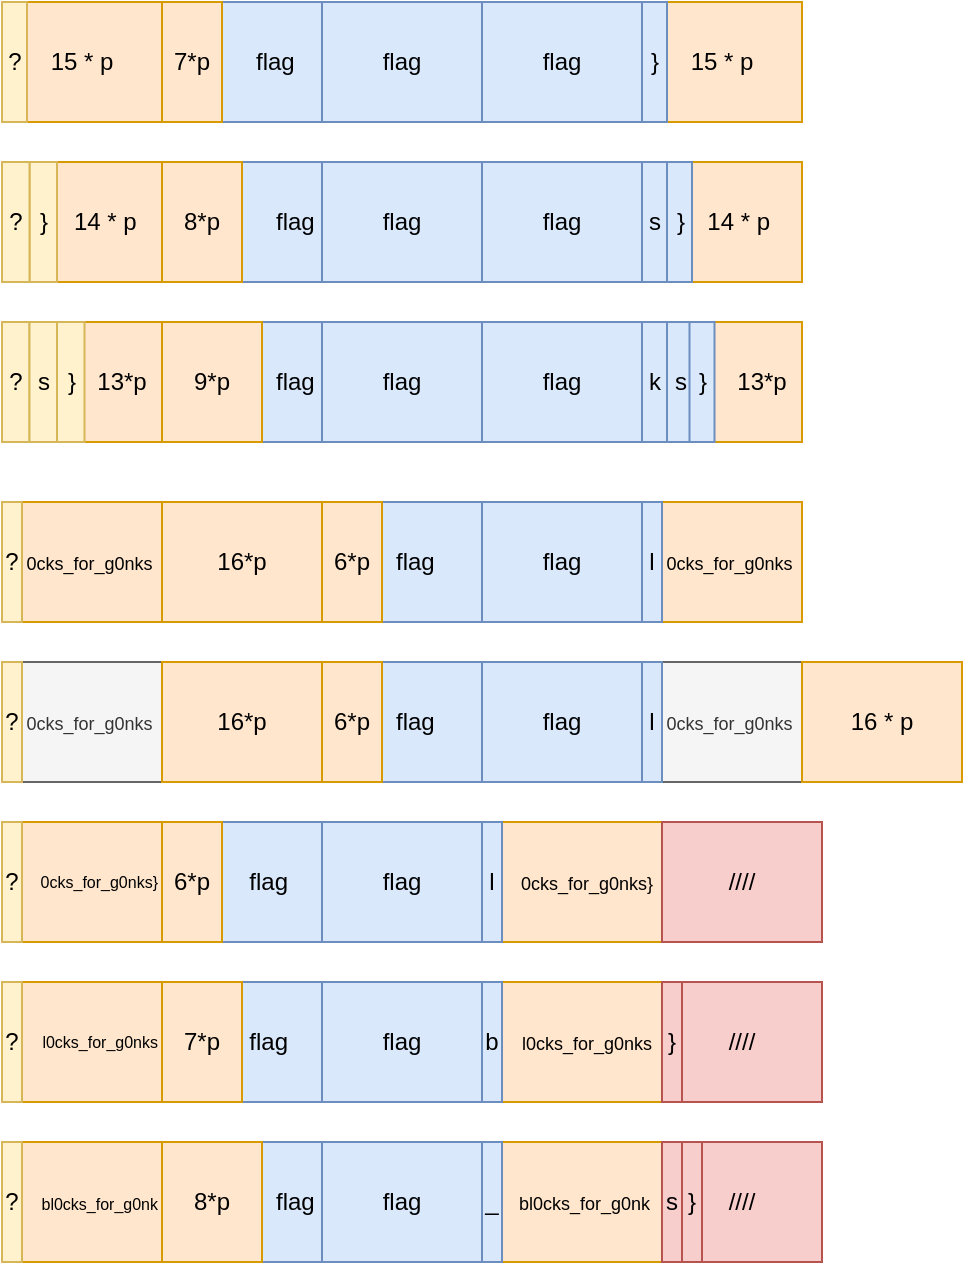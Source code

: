 <mxfile version="14.4.2" type="device"><diagram id="PCv9fxmg3OPMhEuLb7V7" name="Page-1"><mxGraphModel dx="1185" dy="659" grid="1" gridSize="10" guides="1" tooltips="1" connect="1" arrows="1" fold="1" page="1" pageScale="1" pageWidth="850" pageHeight="1100" math="0" shadow="0"><root><mxCell id="0"/><mxCell id="1" parent="0"/><mxCell id="RDXtJHihWXVRHGC2nLWg-6" value="&lt;div&gt;15 * p&lt;/div&gt;" style="rounded=0;whiteSpace=wrap;html=1;fillColor=#ffe6cc;strokeColor=#d79b00;" vertex="1" parent="1"><mxGeometry x="190" y="280" width="80" height="60" as="geometry"/></mxCell><mxCell id="RDXtJHihWXVRHGC2nLWg-7" value="&amp;nbsp; &amp;nbsp;&amp;nbsp; &amp;nbsp;&amp;nbsp; &amp;nbsp; flag" style="rounded=0;whiteSpace=wrap;html=1;fillColor=#dae8fc;strokeColor=#6c8ebf;" vertex="1" parent="1"><mxGeometry x="270" y="280" width="80" height="60" as="geometry"/></mxCell><mxCell id="RDXtJHihWXVRHGC2nLWg-8" value="&lt;div&gt;flag&lt;/div&gt;" style="rounded=0;whiteSpace=wrap;html=1;fillColor=#dae8fc;strokeColor=#6c8ebf;" vertex="1" parent="1"><mxGeometry x="350" y="280" width="80" height="60" as="geometry"/></mxCell><mxCell id="RDXtJHihWXVRHGC2nLWg-9" value="flag" style="rounded=0;whiteSpace=wrap;html=1;fillColor=#dae8fc;strokeColor=#6c8ebf;" vertex="1" parent="1"><mxGeometry x="430" y="280" width="80" height="60" as="geometry"/></mxCell><mxCell id="RDXtJHihWXVRHGC2nLWg-10" value="&lt;div&gt;15 * p&lt;/div&gt;" style="rounded=0;whiteSpace=wrap;html=1;fillColor=#ffe6cc;strokeColor=#d79b00;" vertex="1" parent="1"><mxGeometry x="510" y="280" width="80" height="60" as="geometry"/></mxCell><mxCell id="RDXtJHihWXVRHGC2nLWg-19" value="7*p" style="rounded=0;whiteSpace=wrap;html=1;fillColor=#ffe6cc;strokeColor=#d79b00;" vertex="1" parent="1"><mxGeometry x="270" y="280" width="30" height="60" as="geometry"/></mxCell><mxCell id="RDXtJHihWXVRHGC2nLWg-27" value="}" style="rounded=0;whiteSpace=wrap;html=1;fillColor=#dae8fc;strokeColor=#6c8ebf;" vertex="1" parent="1"><mxGeometry x="510" y="280" width="12.5" height="60" as="geometry"/></mxCell><mxCell id="RDXtJHihWXVRHGC2nLWg-28" value="?" style="rounded=0;whiteSpace=wrap;html=1;fillColor=#ffe6cc;strokeColor=#d79b00;" vertex="1" parent="1"><mxGeometry x="190" y="280" width="12.5" height="60" as="geometry"/></mxCell><mxCell id="RDXtJHihWXVRHGC2nLWg-29" value="&lt;div&gt;&amp;nbsp;&amp;nbsp;&amp;nbsp;&amp;nbsp;&amp;nbsp;&amp;nbsp; 14 * p&lt;/div&gt;" style="rounded=0;whiteSpace=wrap;html=1;fillColor=#ffe6cc;strokeColor=#d79b00;" vertex="1" parent="1"><mxGeometry x="190" y="360" width="80" height="60" as="geometry"/></mxCell><mxCell id="RDXtJHihWXVRHGC2nLWg-30" value="&lt;div&gt;flag&lt;/div&gt;" style="rounded=0;whiteSpace=wrap;html=1;fillColor=#dae8fc;strokeColor=#6c8ebf;" vertex="1" parent="1"><mxGeometry x="350" y="360" width="80" height="60" as="geometry"/></mxCell><mxCell id="RDXtJHihWXVRHGC2nLWg-31" value="flag" style="rounded=0;whiteSpace=wrap;html=1;fillColor=#dae8fc;strokeColor=#6c8ebf;" vertex="1" parent="1"><mxGeometry x="430" y="360" width="80" height="60" as="geometry"/></mxCell><mxCell id="RDXtJHihWXVRHGC2nLWg-32" value="&lt;div&gt;&amp;nbsp;&amp;nbsp;&amp;nbsp;&amp;nbsp; 14 * p&lt;/div&gt;" style="rounded=0;whiteSpace=wrap;html=1;fillColor=#ffe6cc;strokeColor=#d79b00;" vertex="1" parent="1"><mxGeometry x="510" y="360" width="80" height="60" as="geometry"/></mxCell><mxCell id="RDXtJHihWXVRHGC2nLWg-34" value="s" style="rounded=0;whiteSpace=wrap;html=1;fillColor=#dae8fc;strokeColor=#6c8ebf;" vertex="1" parent="1"><mxGeometry x="510" y="360" width="12.5" height="60" as="geometry"/></mxCell><mxCell id="RDXtJHihWXVRHGC2nLWg-35" value="?" style="rounded=0;whiteSpace=wrap;html=1;fillColor=#ffe6cc;strokeColor=#d79b00;" vertex="1" parent="1"><mxGeometry x="190" y="360" width="13.75" height="60" as="geometry"/></mxCell><mxCell id="RDXtJHihWXVRHGC2nLWg-36" value="&amp;nbsp; &amp;nbsp;&amp;nbsp; &amp;nbsp;&amp;nbsp; &amp;nbsp;&amp;nbsp;&amp;nbsp;&amp;nbsp;&amp;nbsp;&amp;nbsp;&amp;nbsp; flag" style="rounded=0;whiteSpace=wrap;html=1;fillColor=#dae8fc;strokeColor=#6c8ebf;" vertex="1" parent="1"><mxGeometry x="270" y="360" width="80" height="60" as="geometry"/></mxCell><mxCell id="RDXtJHihWXVRHGC2nLWg-33" value="8*p" style="rounded=0;whiteSpace=wrap;html=1;fillColor=#ffe6cc;strokeColor=#d79b00;" vertex="1" parent="1"><mxGeometry x="270" y="360" width="40" height="60" as="geometry"/></mxCell><mxCell id="RDXtJHihWXVRHGC2nLWg-37" value="}" style="rounded=0;whiteSpace=wrap;html=1;fillColor=#fff2cc;strokeColor=#d6b656;" vertex="1" parent="1"><mxGeometry x="203.75" y="360" width="13.75" height="60" as="geometry"/></mxCell><mxCell id="RDXtJHihWXVRHGC2nLWg-38" value="&lt;div&gt;&amp;nbsp;&amp;nbsp;&amp;nbsp;&amp;nbsp;&amp;nbsp;&amp;nbsp;&amp;nbsp;&amp;nbsp;&amp;nbsp;&amp;nbsp;&amp;nbsp; 13*p&lt;/div&gt;" style="rounded=0;whiteSpace=wrap;html=1;fillColor=#ffe6cc;strokeColor=#d79b00;" vertex="1" parent="1"><mxGeometry x="190" y="440" width="80" height="60" as="geometry"/></mxCell><mxCell id="RDXtJHihWXVRHGC2nLWg-39" value="&lt;div&gt;flag&lt;/div&gt;" style="rounded=0;whiteSpace=wrap;html=1;fillColor=#dae8fc;strokeColor=#6c8ebf;" vertex="1" parent="1"><mxGeometry x="350" y="440" width="80" height="60" as="geometry"/></mxCell><mxCell id="RDXtJHihWXVRHGC2nLWg-40" value="flag" style="rounded=0;whiteSpace=wrap;html=1;fillColor=#dae8fc;strokeColor=#6c8ebf;" vertex="1" parent="1"><mxGeometry x="430" y="440" width="80" height="60" as="geometry"/></mxCell><mxCell id="RDXtJHihWXVRHGC2nLWg-41" value="&amp;nbsp;&amp;nbsp;&amp;nbsp;&amp;nbsp;&amp;nbsp;&amp;nbsp;&amp;nbsp;&amp;nbsp;&amp;nbsp;&amp;nbsp;&amp;nbsp; 13*p" style="rounded=0;whiteSpace=wrap;html=1;fillColor=#ffe6cc;strokeColor=#d79b00;" vertex="1" parent="1"><mxGeometry x="510" y="440" width="80" height="60" as="geometry"/></mxCell><mxCell id="RDXtJHihWXVRHGC2nLWg-42" value="k" style="rounded=0;whiteSpace=wrap;html=1;fillColor=#dae8fc;strokeColor=#6c8ebf;" vertex="1" parent="1"><mxGeometry x="510" y="440" width="12.5" height="60" as="geometry"/></mxCell><mxCell id="RDXtJHihWXVRHGC2nLWg-43" value="?" style="rounded=0;whiteSpace=wrap;html=1;fillColor=#fff2cc;strokeColor=#d6b656;" vertex="1" parent="1"><mxGeometry x="190" y="440" width="13.75" height="60" as="geometry"/></mxCell><mxCell id="RDXtJHihWXVRHGC2nLWg-44" value="&amp;nbsp; &amp;nbsp;&amp;nbsp; &amp;nbsp;&amp;nbsp; &amp;nbsp;&amp;nbsp;&amp;nbsp;&amp;nbsp;&amp;nbsp;&amp;nbsp;&amp;nbsp; flag" style="rounded=0;whiteSpace=wrap;html=1;fillColor=#dae8fc;strokeColor=#6c8ebf;" vertex="1" parent="1"><mxGeometry x="270" y="440" width="80" height="60" as="geometry"/></mxCell><mxCell id="RDXtJHihWXVRHGC2nLWg-45" value="9*p" style="rounded=0;whiteSpace=wrap;html=1;fillColor=#ffe6cc;strokeColor=#d79b00;" vertex="1" parent="1"><mxGeometry x="270" y="440" width="50" height="60" as="geometry"/></mxCell><mxCell id="RDXtJHihWXVRHGC2nLWg-46" value="s" style="rounded=0;whiteSpace=wrap;html=1;fillColor=#fff2cc;strokeColor=#d6b656;" vertex="1" parent="1"><mxGeometry x="203.75" y="440" width="13.75" height="60" as="geometry"/></mxCell><mxCell id="RDXtJHihWXVRHGC2nLWg-47" value="s" style="rounded=0;whiteSpace=wrap;html=1;fillColor=#dae8fc;strokeColor=#6c8ebf;" vertex="1" parent="1"><mxGeometry x="522.5" y="440" width="12.5" height="60" as="geometry"/></mxCell><mxCell id="RDXtJHihWXVRHGC2nLWg-48" value="}" style="rounded=0;whiteSpace=wrap;html=1;fillColor=#dae8fc;strokeColor=#6c8ebf;" vertex="1" parent="1"><mxGeometry x="522.5" y="360" width="12.5" height="60" as="geometry"/></mxCell><mxCell id="RDXtJHihWXVRHGC2nLWg-49" value="}" style="rounded=0;whiteSpace=wrap;html=1;fillColor=#dae8fc;strokeColor=#6c8ebf;" vertex="1" parent="1"><mxGeometry x="533.75" y="440" width="12.5" height="60" as="geometry"/></mxCell><mxCell id="RDXtJHihWXVRHGC2nLWg-50" value="}" style="rounded=0;whiteSpace=wrap;html=1;fillColor=#fff2cc;strokeColor=#d6b656;" vertex="1" parent="1"><mxGeometry x="217.5" y="440" width="13.75" height="60" as="geometry"/></mxCell><mxCell id="RDXtJHihWXVRHGC2nLWg-51" value="?" style="rounded=0;whiteSpace=wrap;html=1;fillColor=#fff2cc;strokeColor=#d6b656;" vertex="1" parent="1"><mxGeometry x="190" y="280" width="12.5" height="60" as="geometry"/></mxCell><mxCell id="RDXtJHihWXVRHGC2nLWg-52" value="?" style="rounded=0;whiteSpace=wrap;html=1;fillColor=#fff2cc;strokeColor=#d6b656;" vertex="1" parent="1"><mxGeometry x="190" y="360" width="13.75" height="60" as="geometry"/></mxCell><mxCell id="RDXtJHihWXVRHGC2nLWg-53" value="&lt;font style=&quot;font-size: 9px&quot;&gt;&amp;nbsp;&amp;nbsp; &lt;font style=&quot;font-size: 9px&quot;&gt;0cks_for_g0nks&lt;/font&gt;&lt;/font&gt;" style="rounded=0;whiteSpace=wrap;html=1;fillColor=#ffe6cc;strokeColor=#d79b00;" vertex="1" parent="1"><mxGeometry x="190" y="530" width="80" height="60" as="geometry"/></mxCell><mxCell id="RDXtJHihWXVRHGC2nLWg-54" value="&amp;nbsp;&amp;nbsp;&amp;nbsp; flag" style="rounded=0;whiteSpace=wrap;html=1;fillColor=#dae8fc;strokeColor=#6c8ebf;" vertex="1" parent="1"><mxGeometry x="350" y="530" width="80" height="60" as="geometry"/></mxCell><mxCell id="RDXtJHihWXVRHGC2nLWg-55" value="flag" style="rounded=0;whiteSpace=wrap;html=1;fillColor=#dae8fc;strokeColor=#6c8ebf;" vertex="1" parent="1"><mxGeometry x="430" y="530" width="80" height="60" as="geometry"/></mxCell><mxCell id="RDXtJHihWXVRHGC2nLWg-56" value="&lt;font style=&quot;font-size: 9px&quot;&gt;&amp;nbsp;&amp;nbsp; 0cks_for_g0nks&lt;br&gt;&lt;/font&gt;" style="rounded=0;whiteSpace=wrap;html=1;fillColor=#ffe6cc;strokeColor=#d79b00;" vertex="1" parent="1"><mxGeometry x="510" y="530" width="80" height="60" as="geometry"/></mxCell><mxCell id="RDXtJHihWXVRHGC2nLWg-59" value="&amp;nbsp; &amp;nbsp;&amp;nbsp; &amp;nbsp;&amp;nbsp; &amp;nbsp;&amp;nbsp;&amp;nbsp;&amp;nbsp;&amp;nbsp;&amp;nbsp;&amp;nbsp; flag" style="rounded=0;whiteSpace=wrap;html=1;fillColor=#dae8fc;strokeColor=#6c8ebf;" vertex="1" parent="1"><mxGeometry x="270" y="530" width="80" height="60" as="geometry"/></mxCell><mxCell id="RDXtJHihWXVRHGC2nLWg-60" value="16*p" style="rounded=0;whiteSpace=wrap;html=1;fillColor=#ffe6cc;strokeColor=#d79b00;" vertex="1" parent="1"><mxGeometry x="270" y="530" width="80" height="60" as="geometry"/></mxCell><mxCell id="RDXtJHihWXVRHGC2nLWg-65" value="?" style="rounded=0;whiteSpace=wrap;html=1;fillColor=#fff2cc;strokeColor=#d6b656;" vertex="1" parent="1"><mxGeometry x="190" y="530" width="10" height="60" as="geometry"/></mxCell><mxCell id="RDXtJHihWXVRHGC2nLWg-66" value="l" style="rounded=0;whiteSpace=wrap;html=1;fillColor=#dae8fc;strokeColor=#6c8ebf;" vertex="1" parent="1"><mxGeometry x="510" y="530" width="10" height="60" as="geometry"/></mxCell><mxCell id="RDXtJHihWXVRHGC2nLWg-67" value="6*p" style="rounded=0;whiteSpace=wrap;html=1;fillColor=#ffe6cc;strokeColor=#d79b00;" vertex="1" parent="1"><mxGeometry x="350" y="530" width="30" height="60" as="geometry"/></mxCell><mxCell id="RDXtJHihWXVRHGC2nLWg-68" value="&lt;font style=&quot;font-size: 9px&quot;&gt;&amp;nbsp;&amp;nbsp; &lt;font style=&quot;font-size: 9px&quot;&gt;0cks_for_g0nks&lt;/font&gt;&lt;/font&gt;" style="rounded=0;whiteSpace=wrap;html=1;fillColor=#f5f5f5;strokeColor=#666666;fontColor=#333333;" vertex="1" parent="1"><mxGeometry x="190" y="610" width="80" height="60" as="geometry"/></mxCell><mxCell id="RDXtJHihWXVRHGC2nLWg-69" value="&amp;nbsp;&amp;nbsp;&amp;nbsp; flag" style="rounded=0;whiteSpace=wrap;html=1;fillColor=#dae8fc;strokeColor=#6c8ebf;" vertex="1" parent="1"><mxGeometry x="350" y="610" width="80" height="60" as="geometry"/></mxCell><mxCell id="RDXtJHihWXVRHGC2nLWg-70" value="flag" style="rounded=0;whiteSpace=wrap;html=1;fillColor=#dae8fc;strokeColor=#6c8ebf;" vertex="1" parent="1"><mxGeometry x="430" y="610" width="80" height="60" as="geometry"/></mxCell><mxCell id="RDXtJHihWXVRHGC2nLWg-71" value="&lt;font style=&quot;font-size: 9px&quot;&gt;&amp;nbsp;&amp;nbsp; 0cks_for_g0nks&lt;br&gt;&lt;/font&gt;" style="rounded=0;whiteSpace=wrap;html=1;fillColor=#f5f5f5;strokeColor=#666666;fontColor=#333333;" vertex="1" parent="1"><mxGeometry x="510" y="610" width="80" height="60" as="geometry"/></mxCell><mxCell id="RDXtJHihWXVRHGC2nLWg-72" value="&amp;nbsp; &amp;nbsp;&amp;nbsp; &amp;nbsp;&amp;nbsp; &amp;nbsp;&amp;nbsp;&amp;nbsp;&amp;nbsp;&amp;nbsp;&amp;nbsp;&amp;nbsp; flag" style="rounded=0;whiteSpace=wrap;html=1;fillColor=#dae8fc;strokeColor=#6c8ebf;" vertex="1" parent="1"><mxGeometry x="270" y="610" width="80" height="60" as="geometry"/></mxCell><mxCell id="RDXtJHihWXVRHGC2nLWg-73" value="16*p" style="rounded=0;whiteSpace=wrap;html=1;fillColor=#ffe6cc;strokeColor=#d79b00;" vertex="1" parent="1"><mxGeometry x="270" y="610" width="80" height="60" as="geometry"/></mxCell><mxCell id="RDXtJHihWXVRHGC2nLWg-74" value="?" style="rounded=0;whiteSpace=wrap;html=1;fillColor=#fff2cc;strokeColor=#d6b656;" vertex="1" parent="1"><mxGeometry x="190" y="610" width="10" height="60" as="geometry"/></mxCell><mxCell id="RDXtJHihWXVRHGC2nLWg-75" value="l" style="rounded=0;whiteSpace=wrap;html=1;fillColor=#dae8fc;strokeColor=#6c8ebf;" vertex="1" parent="1"><mxGeometry x="510" y="610" width="10" height="60" as="geometry"/></mxCell><mxCell id="RDXtJHihWXVRHGC2nLWg-76" value="6*p" style="rounded=0;whiteSpace=wrap;html=1;fillColor=#ffe6cc;strokeColor=#d79b00;" vertex="1" parent="1"><mxGeometry x="350" y="610" width="30" height="60" as="geometry"/></mxCell><mxCell id="RDXtJHihWXVRHGC2nLWg-77" value="&lt;div&gt;16 * p&lt;/div&gt;" style="rounded=0;whiteSpace=wrap;html=1;fillColor=#ffe6cc;strokeColor=#d79b00;" vertex="1" parent="1"><mxGeometry x="590" y="610" width="80" height="60" as="geometry"/></mxCell><mxCell id="RDXtJHihWXVRHGC2nLWg-78" value="&lt;div style=&quot;font-size: 8px&quot; align=&quot;right&quot;&gt;&lt;font style=&quot;font-size: 8px&quot;&gt;&lt;font style=&quot;font-size: 8px&quot;&gt;0cks_for_g0nks}&lt;/font&gt;&lt;/font&gt;&lt;/div&gt;" style="rounded=0;whiteSpace=wrap;html=1;fillColor=#ffe6cc;strokeColor=#d79b00;align=right;" vertex="1" parent="1"><mxGeometry x="190" y="690" width="80" height="60" as="geometry"/></mxCell><mxCell id="RDXtJHihWXVRHGC2nLWg-79" value="flag" style="rounded=0;whiteSpace=wrap;html=1;fillColor=#dae8fc;strokeColor=#6c8ebf;" vertex="1" parent="1"><mxGeometry x="350" y="690" width="80" height="60" as="geometry"/></mxCell><mxCell id="RDXtJHihWXVRHGC2nLWg-81" value="&lt;font style=&quot;font-size: 9px&quot;&gt;&amp;nbsp; 0cks_for_g0nks}&lt;br&gt;&lt;/font&gt;" style="rounded=0;whiteSpace=wrap;html=1;fillColor=#ffe6cc;strokeColor=#d79b00;" vertex="1" parent="1"><mxGeometry x="440" y="690" width="80" height="60" as="geometry"/></mxCell><mxCell id="RDXtJHihWXVRHGC2nLWg-82" value="&amp;nbsp; &amp;nbsp;&amp;nbsp; &amp;nbsp;&amp;nbsp; flag" style="rounded=0;whiteSpace=wrap;html=1;fillColor=#dae8fc;strokeColor=#6c8ebf;" vertex="1" parent="1"><mxGeometry x="270" y="690" width="80" height="60" as="geometry"/></mxCell><mxCell id="RDXtJHihWXVRHGC2nLWg-84" value="?" style="rounded=0;whiteSpace=wrap;html=1;fillColor=#fff2cc;strokeColor=#d6b656;" vertex="1" parent="1"><mxGeometry x="190" y="690" width="10" height="60" as="geometry"/></mxCell><mxCell id="RDXtJHihWXVRHGC2nLWg-85" value="l" style="rounded=0;whiteSpace=wrap;html=1;fillColor=#dae8fc;strokeColor=#6c8ebf;" vertex="1" parent="1"><mxGeometry x="430" y="690" width="10" height="60" as="geometry"/></mxCell><mxCell id="RDXtJHihWXVRHGC2nLWg-86" value="6*p" style="rounded=0;whiteSpace=wrap;html=1;fillColor=#ffe6cc;strokeColor=#d79b00;" vertex="1" parent="1"><mxGeometry x="270" y="690" width="30" height="60" as="geometry"/></mxCell><mxCell id="RDXtJHihWXVRHGC2nLWg-87" value="////" style="rounded=0;whiteSpace=wrap;html=1;fillColor=#f8cecc;strokeColor=#b85450;" vertex="1" parent="1"><mxGeometry x="520" y="690" width="80" height="60" as="geometry"/></mxCell><mxCell id="RDXtJHihWXVRHGC2nLWg-88" value="&lt;div style=&quot;font-size: 8px&quot; align=&quot;right&quot;&gt;&lt;font style=&quot;font-size: 8px&quot;&gt;&lt;font style=&quot;font-size: 8px&quot;&gt;l0cks_for_g0nks&lt;/font&gt;&lt;/font&gt;&lt;/div&gt;" style="rounded=0;whiteSpace=wrap;html=1;fillColor=#ffe6cc;strokeColor=#d79b00;align=right;" vertex="1" parent="1"><mxGeometry x="190" y="770" width="80" height="60" as="geometry"/></mxCell><mxCell id="RDXtJHihWXVRHGC2nLWg-89" value="flag" style="rounded=0;whiteSpace=wrap;html=1;fillColor=#dae8fc;strokeColor=#6c8ebf;" vertex="1" parent="1"><mxGeometry x="350" y="770" width="80" height="60" as="geometry"/></mxCell><mxCell id="RDXtJHihWXVRHGC2nLWg-90" value="&lt;font style=&quot;font-size: 9px&quot;&gt;&amp;nbsp; l0cks_for_g0nks&lt;br&gt;&lt;/font&gt;" style="rounded=0;whiteSpace=wrap;html=1;fillColor=#ffe6cc;strokeColor=#d79b00;" vertex="1" parent="1"><mxGeometry x="440" y="770" width="80" height="60" as="geometry"/></mxCell><mxCell id="RDXtJHihWXVRHGC2nLWg-91" value="&amp;nbsp; &amp;nbsp;&amp;nbsp; &amp;nbsp;&amp;nbsp; flag" style="rounded=0;whiteSpace=wrap;html=1;fillColor=#dae8fc;strokeColor=#6c8ebf;" vertex="1" parent="1"><mxGeometry x="270" y="770" width="80" height="60" as="geometry"/></mxCell><mxCell id="RDXtJHihWXVRHGC2nLWg-92" value="?" style="rounded=0;whiteSpace=wrap;html=1;fillColor=#fff2cc;strokeColor=#d6b656;" vertex="1" parent="1"><mxGeometry x="190" y="770" width="10" height="60" as="geometry"/></mxCell><mxCell id="RDXtJHihWXVRHGC2nLWg-93" value="b" style="rounded=0;whiteSpace=wrap;html=1;fillColor=#dae8fc;strokeColor=#6c8ebf;" vertex="1" parent="1"><mxGeometry x="430" y="770" width="10" height="60" as="geometry"/></mxCell><mxCell id="RDXtJHihWXVRHGC2nLWg-94" value="7*p" style="rounded=0;whiteSpace=wrap;html=1;fillColor=#ffe6cc;strokeColor=#d79b00;" vertex="1" parent="1"><mxGeometry x="270" y="770" width="40" height="60" as="geometry"/></mxCell><mxCell id="RDXtJHihWXVRHGC2nLWg-95" value="////" style="rounded=0;whiteSpace=wrap;html=1;fillColor=#f8cecc;strokeColor=#b85450;" vertex="1" parent="1"><mxGeometry x="520" y="770" width="80" height="60" as="geometry"/></mxCell><mxCell id="RDXtJHihWXVRHGC2nLWg-96" value="&lt;font style=&quot;font-size: 8px&quot;&gt;&amp;nbsp;bl0cks_for_g0nk&lt;br&gt;&lt;/font&gt;" style="rounded=0;whiteSpace=wrap;html=1;fillColor=#ffe6cc;strokeColor=#d79b00;align=right;" vertex="1" parent="1"><mxGeometry x="190" y="850" width="80" height="60" as="geometry"/></mxCell><mxCell id="RDXtJHihWXVRHGC2nLWg-97" value="flag" style="rounded=0;whiteSpace=wrap;html=1;fillColor=#dae8fc;strokeColor=#6c8ebf;" vertex="1" parent="1"><mxGeometry x="350" y="850" width="80" height="60" as="geometry"/></mxCell><mxCell id="RDXtJHihWXVRHGC2nLWg-98" value="&lt;font style=&quot;font-size: 9px&quot;&gt;&amp;nbsp;bl0cks_for_g0nk&lt;br&gt;&lt;/font&gt;" style="rounded=0;whiteSpace=wrap;html=1;fillColor=#ffe6cc;strokeColor=#d79b00;" vertex="1" parent="1"><mxGeometry x="440" y="850" width="80" height="60" as="geometry"/></mxCell><mxCell id="RDXtJHihWXVRHGC2nLWg-99" value="&amp;nbsp; &amp;nbsp;&amp;nbsp; &amp;nbsp;&amp;nbsp;&amp;nbsp;&amp;nbsp;&amp;nbsp;&amp;nbsp; &amp;nbsp; &amp;nbsp; flag" style="rounded=0;whiteSpace=wrap;html=1;fillColor=#dae8fc;strokeColor=#6c8ebf;" vertex="1" parent="1"><mxGeometry x="270" y="850" width="80" height="60" as="geometry"/></mxCell><mxCell id="RDXtJHihWXVRHGC2nLWg-100" value="?" style="rounded=0;whiteSpace=wrap;html=1;fillColor=#fff2cc;strokeColor=#d6b656;" vertex="1" parent="1"><mxGeometry x="190" y="850" width="10" height="60" as="geometry"/></mxCell><mxCell id="RDXtJHihWXVRHGC2nLWg-101" value="_" style="rounded=0;whiteSpace=wrap;html=1;fillColor=#dae8fc;strokeColor=#6c8ebf;" vertex="1" parent="1"><mxGeometry x="430" y="850" width="10" height="60" as="geometry"/></mxCell><mxCell id="RDXtJHihWXVRHGC2nLWg-102" value="8*p" style="rounded=0;whiteSpace=wrap;html=1;fillColor=#ffe6cc;strokeColor=#d79b00;" vertex="1" parent="1"><mxGeometry x="270" y="850" width="50" height="60" as="geometry"/></mxCell><mxCell id="RDXtJHihWXVRHGC2nLWg-103" value="////" style="rounded=0;whiteSpace=wrap;html=1;fillColor=#f8cecc;strokeColor=#b85450;" vertex="1" parent="1"><mxGeometry x="520" y="850" width="80" height="60" as="geometry"/></mxCell><mxCell id="RDXtJHihWXVRHGC2nLWg-105" value="" style="rounded=0;whiteSpace=wrap;html=1;fillColor=#f8cecc;strokeColor=#b85450;" vertex="1" parent="1"><mxGeometry x="520" y="770" width="10" height="60" as="geometry"/></mxCell><mxCell id="RDXtJHihWXVRHGC2nLWg-106" value="}" style="rounded=0;whiteSpace=wrap;html=1;fillColor=#f8cecc;strokeColor=#b85450;" vertex="1" parent="1"><mxGeometry x="520" y="770" width="10" height="60" as="geometry"/></mxCell><mxCell id="RDXtJHihWXVRHGC2nLWg-107" value="s" style="rounded=0;whiteSpace=wrap;html=1;fillColor=#f8cecc;strokeColor=#b85450;" vertex="1" parent="1"><mxGeometry x="520" y="850" width="10" height="60" as="geometry"/></mxCell><mxCell id="RDXtJHihWXVRHGC2nLWg-108" value="}" style="rounded=0;whiteSpace=wrap;html=1;fillColor=#f8cecc;strokeColor=#b85450;" vertex="1" parent="1"><mxGeometry x="530" y="850" width="10" height="60" as="geometry"/></mxCell></root></mxGraphModel></diagram></mxfile>